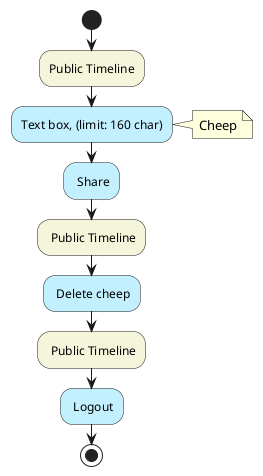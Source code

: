 @startuml
start
#Beige:Public Timeline;
#APPLICATION:Text box, (limit: 160 char);
note right: Cheep
#APPLICATION: Share;
#Beige: Public Timeline;
#APPLICATION: Delete cheep;
#Beige: Public Timeline;
#APPLICATION: Logout;
stop
@enduml